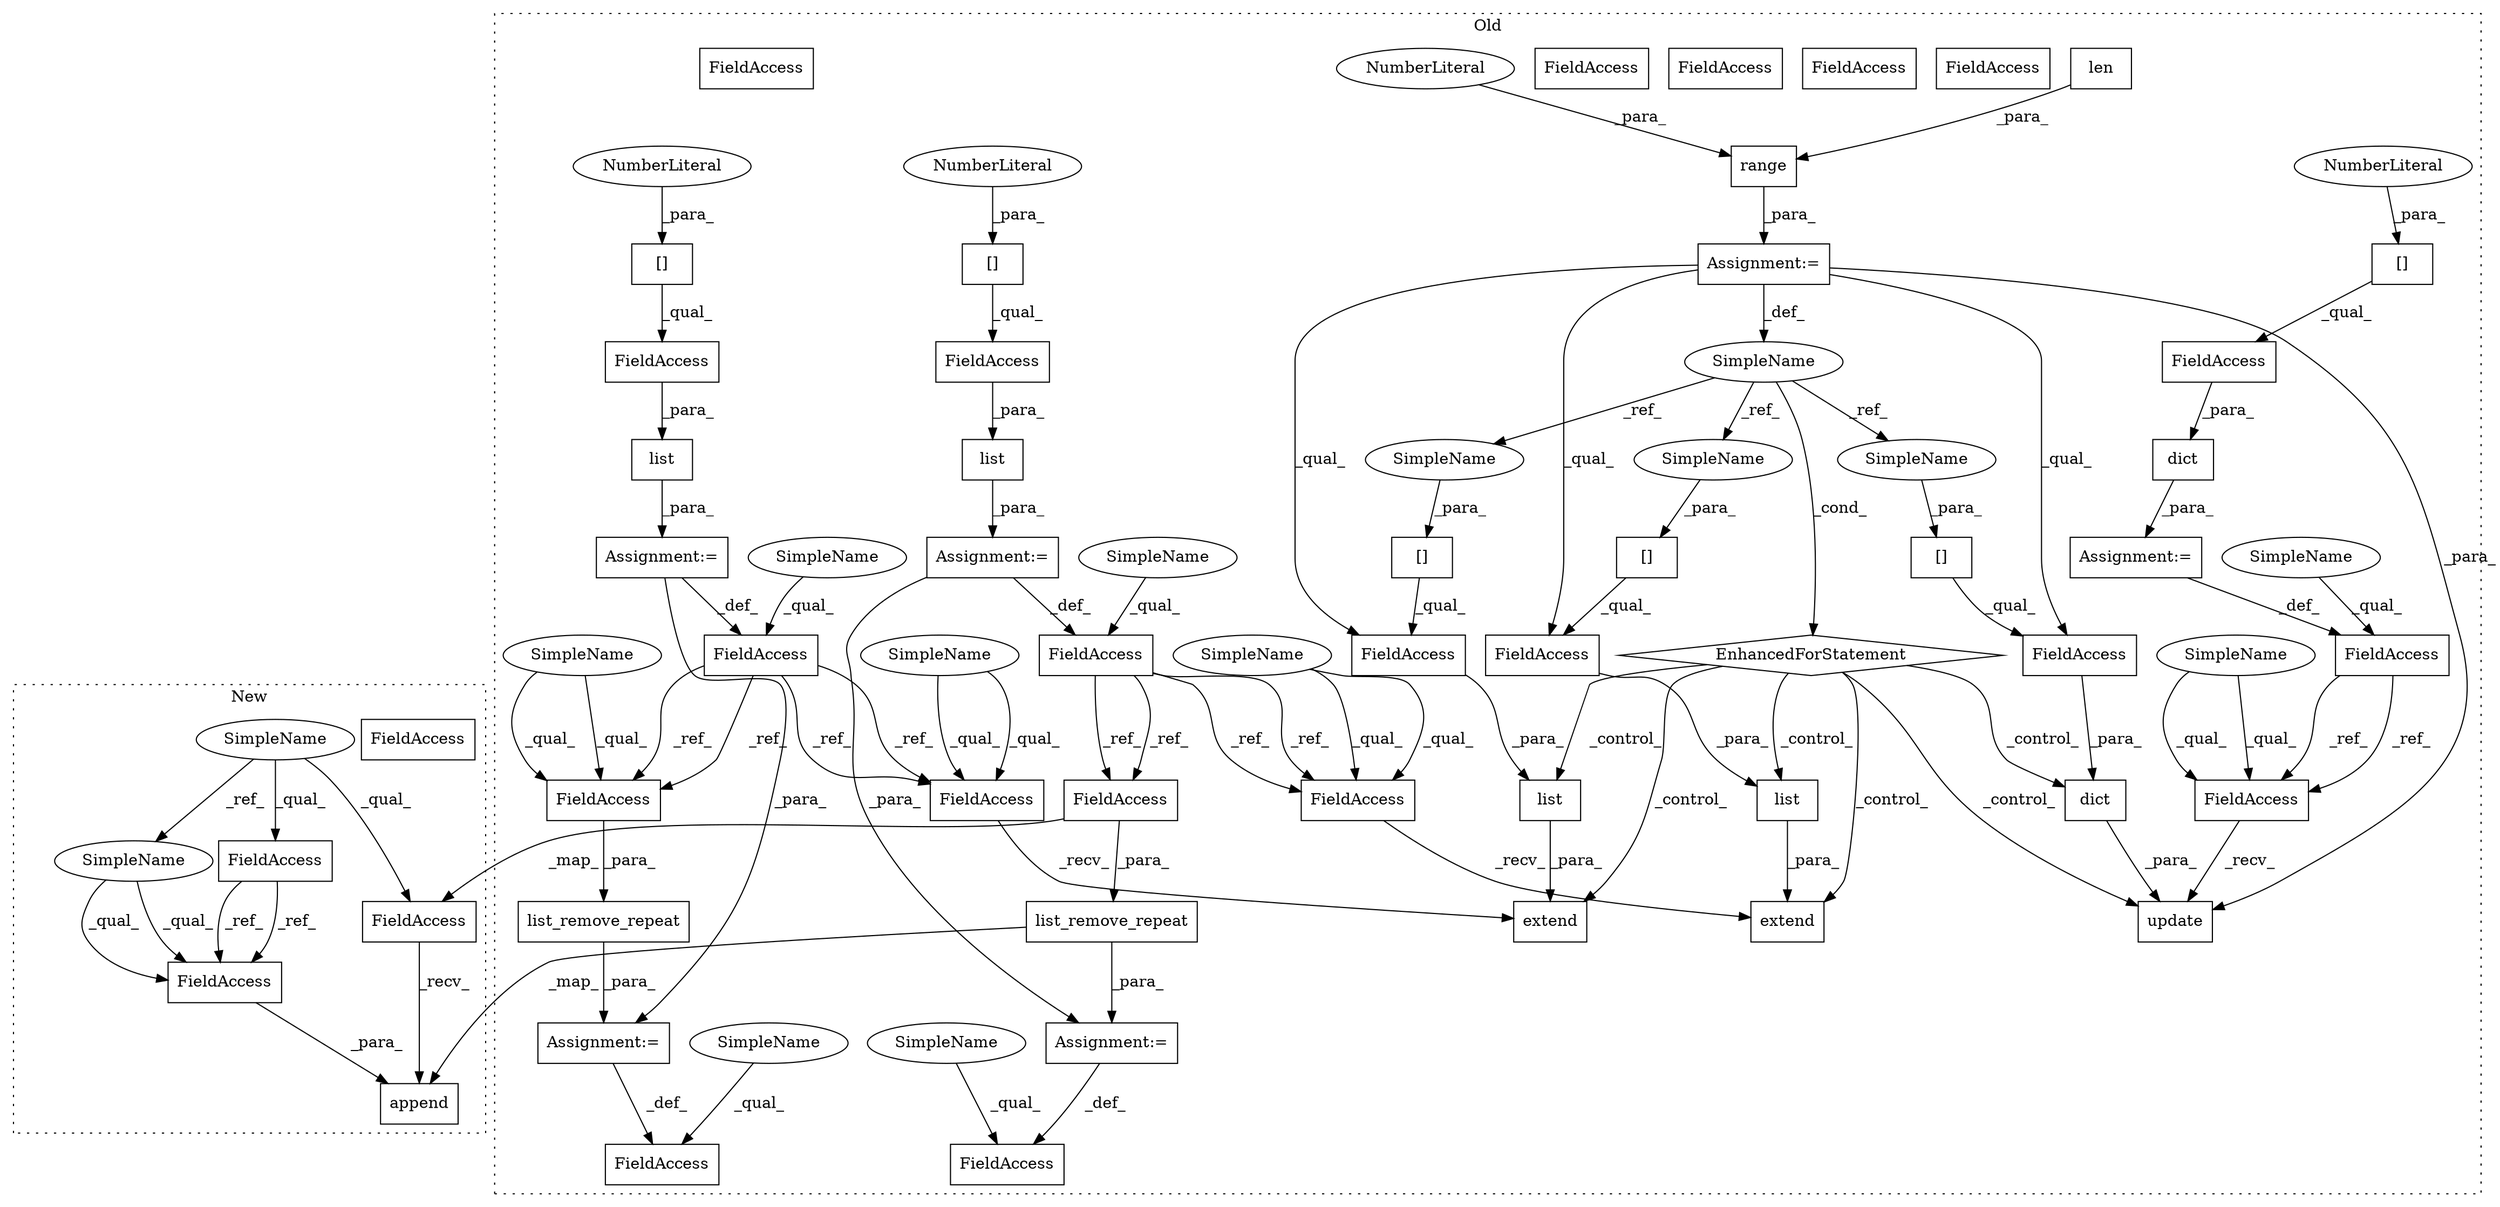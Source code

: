 digraph G {
subgraph cluster0 {
1 [label="list_remove_repeat" a="32" s="947,981" l="19,1" shape="box"];
3 [label="FieldAccess" a="22" s="931" l="15" shape="box"];
4 [label="FieldAccess" a="22" s="526" l="15" shape="box"];
5 [label="extend" a="32" s="773,806" l="7,1" shape="box"];
6 [label="SimpleName" a="42" s="723" l="1" shape="ellipse"];
7 [label="EnhancedForStatement" a="70" s="666,747" l="53,2" shape="diamond"];
8 [label="extend" a="32" s="831,864" l="7,1" shape="box"];
9 [label="[]" a="2" s="785,793" l="7,1" shape="box"];
10 [label="len" a="32" s="735,745" l="4,1" shape="box"];
11 [label="[]" a="2" s="899,907" l="7,1" shape="box"];
12 [label="FieldAccess" a="22" s="757" l="15" shape="box"];
13 [label="[]" a="2" s="843,851" l="7,1" shape="box"];
14 [label="FieldAccess" a="22" s="785" l="20" shape="box"];
15 [label="FieldAccess" a="22" s="574" l="15" shape="box"];
16 [label="FieldAccess" a="22" s="815" l="15" shape="box"];
17 [label="FieldAccess" a="22" s="1023" l="15" shape="box"];
18 [label="FieldAccess" a="22" s="899" l="18" shape="box"];
19 [label="FieldAccess" a="22" s="843" l="20" shape="box"];
23 [label="FieldAccess" a="22" s="622" l="13" shape="box"];
24 [label="FieldAccess" a="22" s="988" l="15" shape="box"];
25 [label="FieldAccess" a="22" s="873" l="13" shape="box"];
26 [label="list_remove_repeat" a="32" s="1004,1038" l="19,1" shape="box"];
27 [label="dict" a="32" s="894,917" l="5,1" shape="box"];
28 [label="range" a="32" s="727,746" l="6,1" shape="box"];
29 [label="NumberLiteral" a="34" s="733" l="1" shape="ellipse"];
30 [label="dict" a="32" s="636,659" l="5,1" shape="box"];
31 [label="FieldAccess" a="22" s="641" l="18" shape="box"];
32 [label="[]" a="2" s="641,649" l="7,1" shape="box"];
33 [label="NumberLiteral" a="34" s="648" l="1" shape="ellipse"];
34 [label="update" a="32" s="887,918" l="7,1" shape="box"];
35 [label="list" a="32" s="590,615" l="5,1" shape="box"];
36 [label="FieldAccess" a="22" s="595" l="20" shape="box"];
37 [label="[]" a="2" s="595,603" l="7,1" shape="box"];
38 [label="NumberLiteral" a="34" s="602" l="1" shape="ellipse"];
39 [label="list" a="32" s="542,567" l="5,1" shape="box"];
40 [label="FieldAccess" a="22" s="547" l="20" shape="box"];
41 [label="[]" a="2" s="547,555" l="7,1" shape="box"];
42 [label="NumberLiteral" a="34" s="554" l="1" shape="ellipse"];
43 [label="list" a="32" s="838,863" l="5,1" shape="box"];
44 [label="Assignment:=" a="7" s="635" l="1" shape="box"];
45 [label="list" a="32" s="780,805" l="5,1" shape="box"];
46 [label="Assignment:=" a="7" s="946" l="1" shape="box"];
47 [label="Assignment:=" a="7" s="1003" l="1" shape="box"];
48 [label="Assignment:=" a="7" s="541" l="1" shape="box"];
49 [label="Assignment:=" a="7" s="589" l="1" shape="box"];
50 [label="Assignment:=" a="7" s="666,747" l="53,2" shape="box"];
51 [label="FieldAccess" a="22" s="966" l="15" shape="box"];
53 [label="SimpleName" a="42" s="850" l="1" shape="ellipse"];
54 [label="SimpleName" a="42" s="792" l="1" shape="ellipse"];
55 [label="SimpleName" a="42" s="906" l="1" shape="ellipse"];
56 [label="FieldAccess" a="22" s="1023" l="15" shape="box"];
57 [label="FieldAccess" a="22" s="815" l="15" shape="box"];
58 [label="FieldAccess" a="22" s="873" l="13" shape="box"];
60 [label="SimpleName" a="42" s="757" l="4" shape="ellipse"];
61 [label="SimpleName" a="42" s="873" l="4" shape="ellipse"];
62 [label="SimpleName" a="42" s="1023" l="4" shape="ellipse"];
63 [label="SimpleName" a="42" s="574" l="4" shape="ellipse"];
64 [label="SimpleName" a="42" s="622" l="4" shape="ellipse"];
65 [label="SimpleName" a="42" s="931" l="4" shape="ellipse"];
66 [label="SimpleName" a="42" s="815" l="4" shape="ellipse"];
67 [label="SimpleName" a="42" s="526" l="4" shape="ellipse"];
68 [label="SimpleName" a="42" s="988" l="4" shape="ellipse"];
69 [label="FieldAccess" a="22" s="966" l="15" shape="box"];
70 [label="FieldAccess" a="22" s="757" l="15" shape="box"];
label = "Old";
style="dotted";
}
subgraph cluster1 {
2 [label="append" a="32" s="549,568" l="7,1" shape="box"];
20 [label="FieldAccess" a="22" s="403" l="12" shape="box"];
21 [label="FieldAccess" a="22" s="556" l="12" shape="box"];
22 [label="SimpleName" a="42" s="109" l="4" shape="ellipse"];
52 [label="FieldAccess" a="22" s="533" l="15" shape="box"];
59 [label="SimpleName" a="42" s="556" l="4" shape="ellipse"];
71 [label="FieldAccess" a="22" s="556" l="12" shape="box"];
label = "New";
style="dotted";
}
1 -> 2 [label="_map_"];
1 -> 46 [label="_para_"];
4 -> 70 [label="_ref_"];
4 -> 69 [label="_ref_"];
4 -> 69 [label="_ref_"];
4 -> 70 [label="_ref_"];
6 -> 54 [label="_ref_"];
6 -> 53 [label="_ref_"];
6 -> 55 [label="_ref_"];
6 -> 7 [label="_cond_"];
7 -> 8 [label="_control_"];
7 -> 27 [label="_control_"];
7 -> 45 [label="_control_"];
7 -> 5 [label="_control_"];
7 -> 43 [label="_control_"];
7 -> 34 [label="_control_"];
9 -> 14 [label="_qual_"];
10 -> 28 [label="_para_"];
11 -> 18 [label="_qual_"];
13 -> 19 [label="_qual_"];
14 -> 45 [label="_para_"];
15 -> 56 [label="_ref_"];
15 -> 56 [label="_ref_"];
15 -> 57 [label="_ref_"];
15 -> 57 [label="_ref_"];
18 -> 27 [label="_para_"];
19 -> 43 [label="_para_"];
20 -> 71 [label="_ref_"];
20 -> 71 [label="_ref_"];
22 -> 59 [label="_ref_"];
22 -> 20 [label="_qual_"];
22 -> 52 [label="_qual_"];
23 -> 58 [label="_ref_"];
23 -> 58 [label="_ref_"];
26 -> 47 [label="_para_"];
27 -> 34 [label="_para_"];
28 -> 50 [label="_para_"];
29 -> 28 [label="_para_"];
30 -> 44 [label="_para_"];
31 -> 30 [label="_para_"];
32 -> 31 [label="_qual_"];
33 -> 32 [label="_para_"];
35 -> 49 [label="_para_"];
36 -> 35 [label="_para_"];
37 -> 36 [label="_qual_"];
38 -> 37 [label="_para_"];
39 -> 48 [label="_para_"];
40 -> 39 [label="_para_"];
41 -> 40 [label="_qual_"];
42 -> 41 [label="_para_"];
43 -> 8 [label="_para_"];
44 -> 23 [label="_def_"];
45 -> 5 [label="_para_"];
46 -> 3 [label="_def_"];
47 -> 24 [label="_def_"];
48 -> 4 [label="_def_"];
48 -> 46 [label="_para_"];
49 -> 47 [label="_para_"];
49 -> 15 [label="_def_"];
50 -> 6 [label="_def_"];
50 -> 19 [label="_qual_"];
50 -> 34 [label="_para_"];
50 -> 14 [label="_qual_"];
50 -> 18 [label="_qual_"];
52 -> 2 [label="_recv_"];
53 -> 13 [label="_para_"];
54 -> 9 [label="_para_"];
55 -> 11 [label="_para_"];
56 -> 26 [label="_para_"];
57 -> 8 [label="_recv_"];
58 -> 34 [label="_recv_"];
59 -> 71 [label="_qual_"];
59 -> 71 [label="_qual_"];
60 -> 70 [label="_qual_"];
60 -> 70 [label="_qual_"];
61 -> 58 [label="_qual_"];
61 -> 58 [label="_qual_"];
62 -> 56 [label="_qual_"];
62 -> 56 [label="_qual_"];
63 -> 15 [label="_qual_"];
64 -> 23 [label="_qual_"];
65 -> 3 [label="_qual_"];
66 -> 57 [label="_qual_"];
66 -> 57 [label="_qual_"];
67 -> 4 [label="_qual_"];
68 -> 24 [label="_qual_"];
69 -> 1 [label="_para_"];
69 -> 52 [label="_map_"];
70 -> 5 [label="_recv_"];
71 -> 2 [label="_para_"];
}
